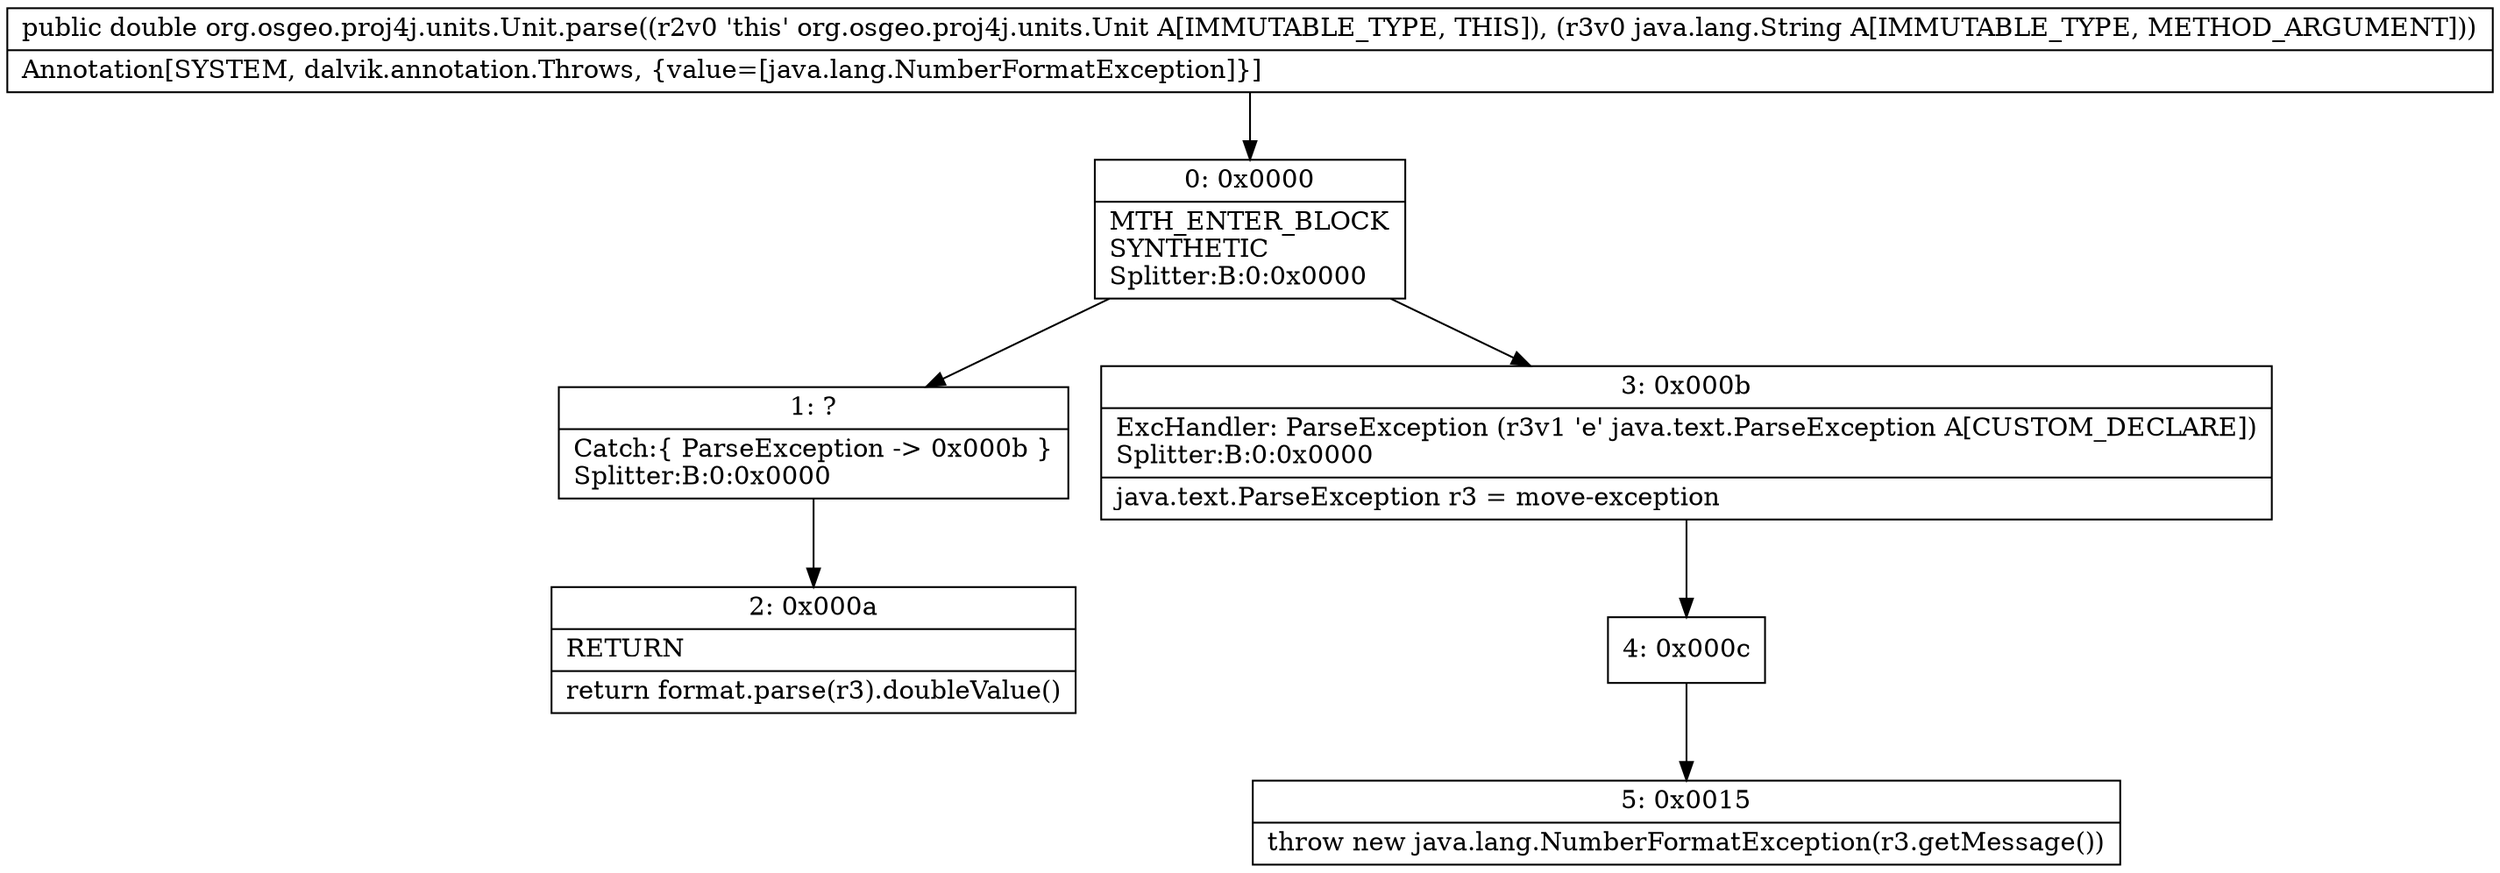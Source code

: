 digraph "CFG fororg.osgeo.proj4j.units.Unit.parse(Ljava\/lang\/String;)D" {
Node_0 [shape=record,label="{0\:\ 0x0000|MTH_ENTER_BLOCK\lSYNTHETIC\lSplitter:B:0:0x0000\l}"];
Node_1 [shape=record,label="{1\:\ ?|Catch:\{ ParseException \-\> 0x000b \}\lSplitter:B:0:0x0000\l}"];
Node_2 [shape=record,label="{2\:\ 0x000a|RETURN\l|return format.parse(r3).doubleValue()\l}"];
Node_3 [shape=record,label="{3\:\ 0x000b|ExcHandler: ParseException (r3v1 'e' java.text.ParseException A[CUSTOM_DECLARE])\lSplitter:B:0:0x0000\l|java.text.ParseException r3 = move\-exception\l}"];
Node_4 [shape=record,label="{4\:\ 0x000c}"];
Node_5 [shape=record,label="{5\:\ 0x0015|throw new java.lang.NumberFormatException(r3.getMessage())\l}"];
MethodNode[shape=record,label="{public double org.osgeo.proj4j.units.Unit.parse((r2v0 'this' org.osgeo.proj4j.units.Unit A[IMMUTABLE_TYPE, THIS]), (r3v0 java.lang.String A[IMMUTABLE_TYPE, METHOD_ARGUMENT]))  | Annotation[SYSTEM, dalvik.annotation.Throws, \{value=[java.lang.NumberFormatException]\}]\l}"];
MethodNode -> Node_0;
Node_0 -> Node_1;
Node_0 -> Node_3;
Node_1 -> Node_2;
Node_3 -> Node_4;
Node_4 -> Node_5;
}

